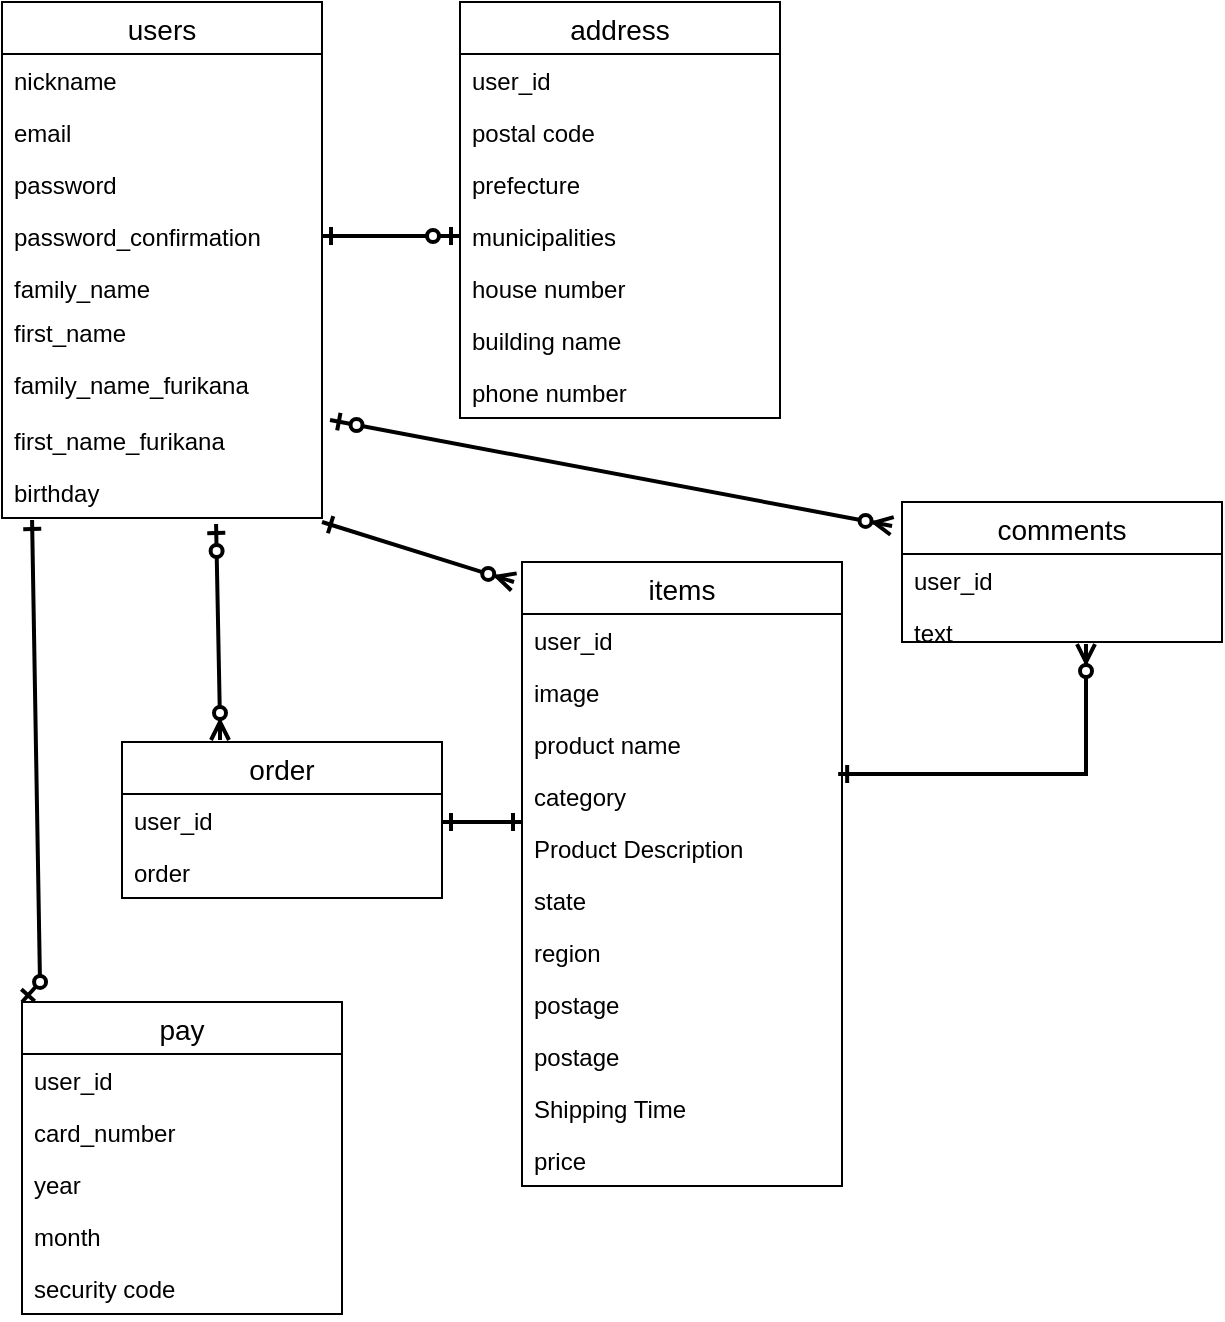 <mxfile version="13.1.3">
    <diagram id="6hGFLwfOUW9BJ-s0fimq" name="Page-1">
        <mxGraphModel dx="722" dy="526" grid="1" gridSize="10" guides="1" tooltips="1" connect="1" arrows="1" fold="1" page="1" pageScale="1" pageWidth="827" pageHeight="1169" math="0" shadow="0">
            <root>
                <mxCell id="0"/>
                <mxCell id="1" parent="0"/>
                <mxCell id="14" value="users" style="swimlane;fontStyle=0;childLayout=stackLayout;horizontal=1;startSize=26;horizontalStack=0;resizeParent=1;resizeParentMax=0;resizeLast=0;collapsible=1;marginBottom=0;align=center;fontSize=14;fillColor=none;gradientColor=none;" parent="1" vertex="1">
                    <mxGeometry x="50" y="60" width="160" height="258" as="geometry">
                        <mxRectangle x="50" y="60" width="70" height="26" as="alternateBounds"/>
                    </mxGeometry>
                </mxCell>
                <mxCell id="75" value="nickname" style="text;strokeColor=none;fillColor=none;spacingLeft=4;spacingRight=4;overflow=hidden;rotatable=0;points=[[0,0.5],[1,0.5]];portConstraint=eastwest;fontSize=12;" parent="14" vertex="1">
                    <mxGeometry y="26" width="160" height="26" as="geometry"/>
                </mxCell>
                <mxCell id="16" value="email" style="text;strokeColor=none;fillColor=none;spacingLeft=4;spacingRight=4;overflow=hidden;rotatable=0;points=[[0,0.5],[1,0.5]];portConstraint=eastwest;fontSize=12;" parent="14" vertex="1">
                    <mxGeometry y="52" width="160" height="26" as="geometry"/>
                </mxCell>
                <mxCell id="17" value="password" style="text;strokeColor=none;fillColor=none;spacingLeft=4;spacingRight=4;overflow=hidden;rotatable=0;points=[[0,0.5],[1,0.5]];portConstraint=eastwest;fontSize=12;" parent="14" vertex="1">
                    <mxGeometry y="78" width="160" height="26" as="geometry"/>
                </mxCell>
                <mxCell id="21" value="password_confirmation" style="text;strokeColor=none;fillColor=none;spacingLeft=4;spacingRight=4;overflow=hidden;rotatable=0;points=[[0,0.5],[1,0.5]];portConstraint=eastwest;fontSize=12;" parent="14" vertex="1">
                    <mxGeometry y="104" width="160" height="26" as="geometry"/>
                </mxCell>
                <mxCell id="19" value="family_name" style="text;strokeColor=none;fillColor=none;spacingLeft=4;spacingRight=4;overflow=hidden;rotatable=0;points=[[0,0.5],[1,0.5]];portConstraint=eastwest;fontSize=12;" parent="14" vertex="1">
                    <mxGeometry y="130" width="160" height="22" as="geometry"/>
                </mxCell>
                <mxCell id="23" value="first_name" style="text;strokeColor=none;fillColor=none;spacingLeft=4;spacingRight=4;overflow=hidden;rotatable=0;points=[[0,0.5],[1,0.5]];portConstraint=eastwest;fontSize=12;" parent="14" vertex="1">
                    <mxGeometry y="152" width="160" height="26" as="geometry"/>
                </mxCell>
                <mxCell id="29" value="family_name_furikana" style="text;strokeColor=none;fillColor=none;spacingLeft=4;spacingRight=4;overflow=hidden;rotatable=0;points=[[0,0.5],[1,0.5]];portConstraint=eastwest;fontSize=12;" parent="14" vertex="1">
                    <mxGeometry y="178" width="160" height="28" as="geometry"/>
                </mxCell>
                <mxCell id="28" value="first_name_furikana" style="text;strokeColor=none;fillColor=none;spacingLeft=4;spacingRight=4;overflow=hidden;rotatable=0;points=[[0,0.5],[1,0.5]];portConstraint=eastwest;fontSize=12;" parent="14" vertex="1">
                    <mxGeometry y="206" width="160" height="26" as="geometry"/>
                </mxCell>
                <mxCell id="30" value="birthday" style="text;strokeColor=none;fillColor=none;spacingLeft=4;spacingRight=4;overflow=hidden;rotatable=0;points=[[0,0.5],[1,0.5]];portConstraint=eastwest;fontSize=12;" parent="14" vertex="1">
                    <mxGeometry y="232" width="160" height="26" as="geometry"/>
                </mxCell>
                <mxCell id="48" value="address" style="swimlane;fontStyle=0;childLayout=stackLayout;horizontal=1;startSize=26;horizontalStack=0;resizeParent=1;resizeParentMax=0;resizeLast=0;collapsible=1;marginBottom=0;align=center;fontSize=14;fillColor=none;gradientColor=none;" parent="1" vertex="1">
                    <mxGeometry x="279" y="60" width="160" height="208" as="geometry"/>
                </mxCell>
                <mxCell id="15" value="user_id" style="text;strokeColor=none;fillColor=none;spacingLeft=4;spacingRight=4;overflow=hidden;rotatable=0;points=[[0,0.5],[1,0.5]];portConstraint=eastwest;fontSize=12;" parent="48" vertex="1">
                    <mxGeometry y="26" width="160" height="26" as="geometry"/>
                </mxCell>
                <mxCell id="61" value="postal code" style="text;strokeColor=none;fillColor=none;spacingLeft=4;spacingRight=4;overflow=hidden;rotatable=0;points=[[0,0.5],[1,0.5]];portConstraint=eastwest;fontSize=12;" parent="48" vertex="1">
                    <mxGeometry y="52" width="160" height="26" as="geometry"/>
                </mxCell>
                <mxCell id="62" value="prefecture" style="text;strokeColor=none;fillColor=none;spacingLeft=4;spacingRight=4;overflow=hidden;rotatable=0;points=[[0,0.5],[1,0.5]];portConstraint=eastwest;fontSize=12;" parent="48" vertex="1">
                    <mxGeometry y="78" width="160" height="26" as="geometry"/>
                </mxCell>
                <mxCell id="63" value="municipalities" style="text;strokeColor=none;fillColor=none;spacingLeft=4;spacingRight=4;overflow=hidden;rotatable=0;points=[[0,0.5],[1,0.5]];portConstraint=eastwest;fontSize=12;" parent="48" vertex="1">
                    <mxGeometry y="104" width="160" height="26" as="geometry"/>
                </mxCell>
                <mxCell id="64" value="house number" style="text;strokeColor=none;fillColor=none;spacingLeft=4;spacingRight=4;overflow=hidden;rotatable=0;points=[[0,0.5],[1,0.5]];portConstraint=eastwest;fontSize=12;" parent="48" vertex="1">
                    <mxGeometry y="130" width="160" height="26" as="geometry"/>
                </mxCell>
                <mxCell id="65" value="building name&#10;" style="text;strokeColor=none;fillColor=none;spacingLeft=4;spacingRight=4;overflow=hidden;rotatable=0;points=[[0,0.5],[1,0.5]];portConstraint=eastwest;fontSize=12;" parent="48" vertex="1">
                    <mxGeometry y="156" width="160" height="26" as="geometry"/>
                </mxCell>
                <mxCell id="66" value="phone number" style="text;strokeColor=none;fillColor=none;spacingLeft=4;spacingRight=4;overflow=hidden;rotatable=0;points=[[0,0.5],[1,0.5]];portConstraint=eastwest;fontSize=12;" parent="48" vertex="1">
                    <mxGeometry y="182" width="160" height="26" as="geometry"/>
                </mxCell>
                <mxCell id="97" value="" style="edgeStyle=entityRelationEdgeStyle;fontSize=12;html=1;endArrow=ERzeroToOne;startArrow=ERone;exitX=1;exitY=0.5;exitDx=0;exitDy=0;entryX=0;entryY=0.5;entryDx=0;entryDy=0;startFill=0;endFill=1;strokeWidth=2;" parent="1" source="21" target="63" edge="1">
                    <mxGeometry width="100" height="100" relative="1" as="geometry">
                        <mxPoint x="190" y="265" as="sourcePoint"/>
                        <mxPoint x="290" y="165" as="targetPoint"/>
                    </mxGeometry>
                </mxCell>
                <mxCell id="98" value="" style="fontSize=12;html=1;endArrow=ERzeroToOne;startArrow=ERone;exitX=0.094;exitY=1.038;exitDx=0;exitDy=0;exitPerimeter=0;startFill=0;endFill=1;strokeWidth=2;rounded=0;entryX=0;entryY=0;entryDx=0;entryDy=0;" parent="1" source="30" target="71" edge="1">
                    <mxGeometry width="100" height="100" relative="1" as="geometry">
                        <mxPoint x="66.96" y="374.004" as="sourcePoint"/>
                        <mxPoint x="390" y="290" as="targetPoint"/>
                        <Array as="points">
                            <mxPoint x="69" y="550"/>
                        </Array>
                    </mxGeometry>
                </mxCell>
                <mxCell id="44" value="comments" style="swimlane;fontStyle=0;childLayout=stackLayout;horizontal=1;startSize=26;horizontalStack=0;resizeParent=1;resizeParentMax=0;resizeLast=0;collapsible=1;marginBottom=0;align=center;fontSize=14;fillColor=none;gradientColor=none;" parent="1" vertex="1">
                    <mxGeometry x="500" y="310" width="160" height="70" as="geometry"/>
                </mxCell>
                <mxCell id="77" value="user_id" style="text;strokeColor=none;fillColor=none;spacingLeft=4;spacingRight=4;overflow=hidden;rotatable=0;points=[[0,0.5],[1,0.5]];portConstraint=eastwest;fontSize=12;" parent="44" vertex="1">
                    <mxGeometry y="26" width="160" height="26" as="geometry"/>
                </mxCell>
                <mxCell id="45" value="text" style="text;strokeColor=none;fillColor=none;spacingLeft=4;spacingRight=4;overflow=hidden;rotatable=0;points=[[0,0.5],[1,0.5]];portConstraint=eastwest;fontSize=12;" parent="44" vertex="1">
                    <mxGeometry y="52" width="160" height="18" as="geometry"/>
                </mxCell>
                <mxCell id="99" value="" style="fontSize=12;html=1;endArrow=ERzeroToMany;startArrow=ERzeroToOne;exitX=1.025;exitY=0.115;exitDx=0;exitDy=0;exitPerimeter=0;entryX=-0.031;entryY=0.171;entryDx=0;entryDy=0;entryPerimeter=0;startFill=1;strokeWidth=2;" parent="1" source="28" target="44" edge="1">
                    <mxGeometry width="100" height="100" relative="1" as="geometry">
                        <mxPoint x="310" y="390" as="sourcePoint"/>
                        <mxPoint x="410" y="290" as="targetPoint"/>
                    </mxGeometry>
                </mxCell>
                <mxCell id="100" value="" style="fontSize=12;html=1;endArrow=ERzeroToMany;startArrow=ERone;entryX=-0.025;entryY=0.032;entryDx=0;entryDy=0;entryPerimeter=0;startFill=0;strokeWidth=2;" parent="1" target="31" edge="1">
                    <mxGeometry width="100" height="100" relative="1" as="geometry">
                        <mxPoint x="210" y="320" as="sourcePoint"/>
                        <mxPoint x="310" y="220" as="targetPoint"/>
                    </mxGeometry>
                </mxCell>
                <mxCell id="103" value="" style="endArrow=ERzeroToMany;html=1;entryX=0.575;entryY=1.056;entryDx=0;entryDy=0;entryPerimeter=0;endFill=1;startArrow=ERone;startFill=0;edgeStyle=orthogonalEdgeStyle;elbow=vertical;exitX=0.988;exitY=0.077;exitDx=0;exitDy=0;exitPerimeter=0;rounded=0;strokeWidth=2;" parent="1" source="37" target="45" edge="1">
                    <mxGeometry relative="1" as="geometry">
                        <mxPoint x="450" y="485.5" as="sourcePoint"/>
                        <mxPoint x="610" y="485.5" as="targetPoint"/>
                    </mxGeometry>
                </mxCell>
                <mxCell id="71" value="pay" style="swimlane;fontStyle=0;childLayout=stackLayout;horizontal=1;startSize=26;horizontalStack=0;resizeParent=1;resizeParentMax=0;resizeLast=0;collapsible=1;marginBottom=0;align=center;fontSize=14;fillColor=none;gradientColor=none;" parent="1" vertex="1">
                    <mxGeometry x="60" y="560" width="160" height="156" as="geometry"/>
                </mxCell>
                <mxCell id="76" value="user_id" style="text;strokeColor=none;fillColor=none;spacingLeft=4;spacingRight=4;overflow=hidden;rotatable=0;points=[[0,0.5],[1,0.5]];portConstraint=eastwest;fontSize=12;" parent="71" vertex="1">
                    <mxGeometry y="26" width="160" height="26" as="geometry"/>
                </mxCell>
                <mxCell id="72" value="card_number" style="text;strokeColor=none;fillColor=none;spacingLeft=4;spacingRight=4;overflow=hidden;rotatable=0;points=[[0,0.5],[1,0.5]];portConstraint=eastwest;fontSize=12;" parent="71" vertex="1">
                    <mxGeometry y="52" width="160" height="26" as="geometry"/>
                </mxCell>
                <mxCell id="49" value="year" style="text;strokeColor=none;fillColor=none;spacingLeft=4;spacingRight=4;overflow=hidden;rotatable=0;points=[[0,0.5],[1,0.5]];portConstraint=eastwest;fontSize=12;" parent="71" vertex="1">
                    <mxGeometry y="78" width="160" height="26" as="geometry"/>
                </mxCell>
                <mxCell id="73" value="month" style="text;strokeColor=none;fillColor=none;spacingLeft=4;spacingRight=4;overflow=hidden;rotatable=0;points=[[0,0.5],[1,0.5]];portConstraint=eastwest;fontSize=12;" parent="71" vertex="1">
                    <mxGeometry y="104" width="160" height="26" as="geometry"/>
                </mxCell>
                <mxCell id="74" value="security code" style="text;strokeColor=none;fillColor=none;spacingLeft=4;spacingRight=4;overflow=hidden;rotatable=0;points=[[0,0.5],[1,0.5]];portConstraint=eastwest;fontSize=12;" parent="71" vertex="1">
                    <mxGeometry y="130" width="160" height="26" as="geometry"/>
                </mxCell>
                <mxCell id="31" value="items" style="swimlane;fontStyle=0;childLayout=stackLayout;horizontal=1;startSize=26;horizontalStack=0;resizeParent=1;resizeParentMax=0;resizeLast=0;collapsible=1;marginBottom=0;align=center;fontSize=14;fillColor=none;gradientColor=none;" parent="1" vertex="1">
                    <mxGeometry x="310" y="340" width="160" height="312" as="geometry"/>
                </mxCell>
                <mxCell id="78" value="user_id" style="text;strokeColor=none;fillColor=none;spacingLeft=4;spacingRight=4;overflow=hidden;rotatable=0;points=[[0,0.5],[1,0.5]];portConstraint=eastwest;fontSize=12;" parent="31" vertex="1">
                    <mxGeometry y="26" width="160" height="26" as="geometry"/>
                </mxCell>
                <mxCell id="34" value="image" style="text;strokeColor=none;fillColor=none;spacingLeft=4;spacingRight=4;overflow=hidden;rotatable=0;points=[[0,0.5],[1,0.5]];portConstraint=eastwest;fontSize=12;" parent="31" vertex="1">
                    <mxGeometry y="52" width="160" height="26" as="geometry"/>
                </mxCell>
                <mxCell id="32" value="product name" style="text;strokeColor=none;fillColor=none;spacingLeft=4;spacingRight=4;overflow=hidden;rotatable=0;points=[[0,0.5],[1,0.5]];portConstraint=eastwest;fontSize=12;" parent="31" vertex="1">
                    <mxGeometry y="78" width="160" height="26" as="geometry"/>
                </mxCell>
                <mxCell id="37" value="category" style="text;strokeColor=none;fillColor=none;spacingLeft=4;spacingRight=4;overflow=hidden;rotatable=0;points=[[0,0.5],[1,0.5]];portConstraint=eastwest;fontSize=12;" parent="31" vertex="1">
                    <mxGeometry y="104" width="160" height="26" as="geometry"/>
                </mxCell>
                <mxCell id="36" value="Product Description" style="text;strokeColor=none;fillColor=none;spacingLeft=4;spacingRight=4;overflow=hidden;rotatable=0;points=[[0,0.5],[1,0.5]];portConstraint=eastwest;fontSize=12;" parent="31" vertex="1">
                    <mxGeometry y="130" width="160" height="26" as="geometry"/>
                </mxCell>
                <mxCell id="38" value="state" style="text;strokeColor=none;fillColor=none;spacingLeft=4;spacingRight=4;overflow=hidden;rotatable=0;points=[[0,0.5],[1,0.5]];portConstraint=eastwest;fontSize=12;" parent="31" vertex="1">
                    <mxGeometry y="156" width="160" height="26" as="geometry"/>
                </mxCell>
                <mxCell id="41" value="region" style="text;strokeColor=none;fillColor=none;spacingLeft=4;spacingRight=4;overflow=hidden;rotatable=0;points=[[0,0.5],[1,0.5]];portConstraint=eastwest;fontSize=12;" parent="31" vertex="1">
                    <mxGeometry y="182" width="160" height="26" as="geometry"/>
                </mxCell>
                <mxCell id="60" value="postage" style="text;strokeColor=none;fillColor=none;spacingLeft=4;spacingRight=4;overflow=hidden;rotatable=0;points=[[0,0.5],[1,0.5]];portConstraint=eastwest;fontSize=12;" parent="31" vertex="1">
                    <mxGeometry y="208" width="160" height="26" as="geometry"/>
                </mxCell>
                <mxCell id="40" value="postage" style="text;strokeColor=none;fillColor=none;spacingLeft=4;spacingRight=4;overflow=hidden;rotatable=0;points=[[0,0.5],[1,0.5]];portConstraint=eastwest;fontSize=12;" parent="31" vertex="1">
                    <mxGeometry y="234" width="160" height="26" as="geometry"/>
                </mxCell>
                <mxCell id="42" value="Shipping Time" style="text;strokeColor=none;fillColor=none;spacingLeft=4;spacingRight=4;overflow=hidden;rotatable=0;points=[[0,0.5],[1,0.5]];portConstraint=eastwest;fontSize=12;" parent="31" vertex="1">
                    <mxGeometry y="260" width="160" height="26" as="geometry"/>
                </mxCell>
                <mxCell id="33" value="price" style="text;strokeColor=none;fillColor=none;spacingLeft=4;spacingRight=4;overflow=hidden;rotatable=0;points=[[0,0.5],[1,0.5]];portConstraint=eastwest;fontSize=12;" parent="31" vertex="1">
                    <mxGeometry y="286" width="160" height="26" as="geometry"/>
                </mxCell>
                <mxCell id="104" value="order" style="swimlane;fontStyle=0;childLayout=stackLayout;horizontal=1;startSize=26;horizontalStack=0;resizeParent=1;resizeParentMax=0;resizeLast=0;collapsible=1;marginBottom=0;align=center;fontSize=14;" parent="1" vertex="1">
                    <mxGeometry x="110" y="430" width="160" height="78" as="geometry"/>
                </mxCell>
                <mxCell id="105" value="user_id" style="text;strokeColor=none;fillColor=none;spacingLeft=4;spacingRight=4;overflow=hidden;rotatable=0;points=[[0,0.5],[1,0.5]];portConstraint=eastwest;fontSize=12;" parent="104" vertex="1">
                    <mxGeometry y="26" width="160" height="26" as="geometry"/>
                </mxCell>
                <mxCell id="109" value="" style="endArrow=ERone;html=1;rounded=0;startArrow=ERone;startFill=0;endFill=0;strokeWidth=2;" parent="104" edge="1">
                    <mxGeometry relative="1" as="geometry">
                        <mxPoint x="160" y="40" as="sourcePoint"/>
                        <mxPoint x="200" y="40" as="targetPoint"/>
                    </mxGeometry>
                </mxCell>
                <mxCell id="106" value="order" style="text;strokeColor=none;fillColor=none;spacingLeft=4;spacingRight=4;overflow=hidden;rotatable=0;points=[[0,0.5],[1,0.5]];portConstraint=eastwest;fontSize=12;" parent="104" vertex="1">
                    <mxGeometry y="52" width="160" height="26" as="geometry"/>
                </mxCell>
                <mxCell id="108" value="" style="endArrow=ERzeroToMany;html=1;rounded=0;exitX=0.669;exitY=1.115;exitDx=0;exitDy=0;exitPerimeter=0;startArrow=ERzeroToOne;startFill=1;endFill=1;strokeWidth=2;" parent="1" source="30" edge="1">
                    <mxGeometry relative="1" as="geometry">
                        <mxPoint x="158.96" y="374.992" as="sourcePoint"/>
                        <mxPoint x="159" y="429" as="targetPoint"/>
                        <Array as="points">
                            <mxPoint x="159" y="420"/>
                        </Array>
                    </mxGeometry>
                </mxCell>
            </root>
        </mxGraphModel>
    </diagram>
</mxfile>